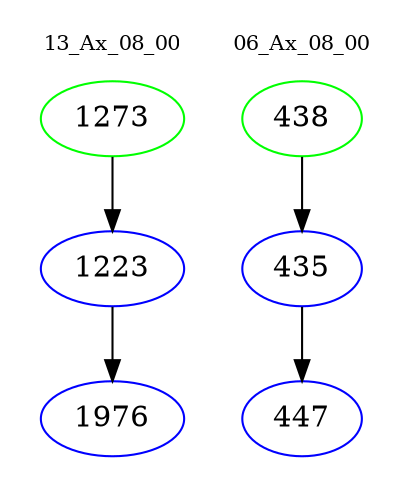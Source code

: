 digraph{
subgraph cluster_0 {
color = white
label = "13_Ax_08_00";
fontsize=10;
T0_1273 [label="1273", color="green"]
T0_1273 -> T0_1223 [color="black"]
T0_1223 [label="1223", color="blue"]
T0_1223 -> T0_1976 [color="black"]
T0_1976 [label="1976", color="blue"]
}
subgraph cluster_1 {
color = white
label = "06_Ax_08_00";
fontsize=10;
T1_438 [label="438", color="green"]
T1_438 -> T1_435 [color="black"]
T1_435 [label="435", color="blue"]
T1_435 -> T1_447 [color="black"]
T1_447 [label="447", color="blue"]
}
}
